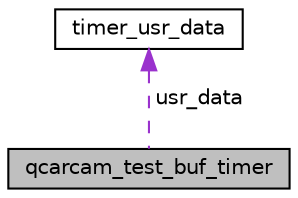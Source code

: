 digraph "qcarcam_test_buf_timer"
{
 // LATEX_PDF_SIZE
  edge [fontname="Helvetica",fontsize="10",labelfontname="Helvetica",labelfontsize="10"];
  node [fontname="Helvetica",fontsize="10",shape=record];
  Node1 [label="qcarcam_test_buf_timer",height=0.2,width=0.4,color="black", fillcolor="grey75", style="filled", fontcolor="black",tooltip=" "];
  Node2 -> Node1 [dir="back",color="darkorchid3",fontsize="10",style="dashed",label=" usr_data" ];
  Node2 [label="timer_usr_data",height=0.2,width=0.4,color="black", fillcolor="white", style="filled",URL="$structtimer__usr__data.html",tooltip=" "];
}

